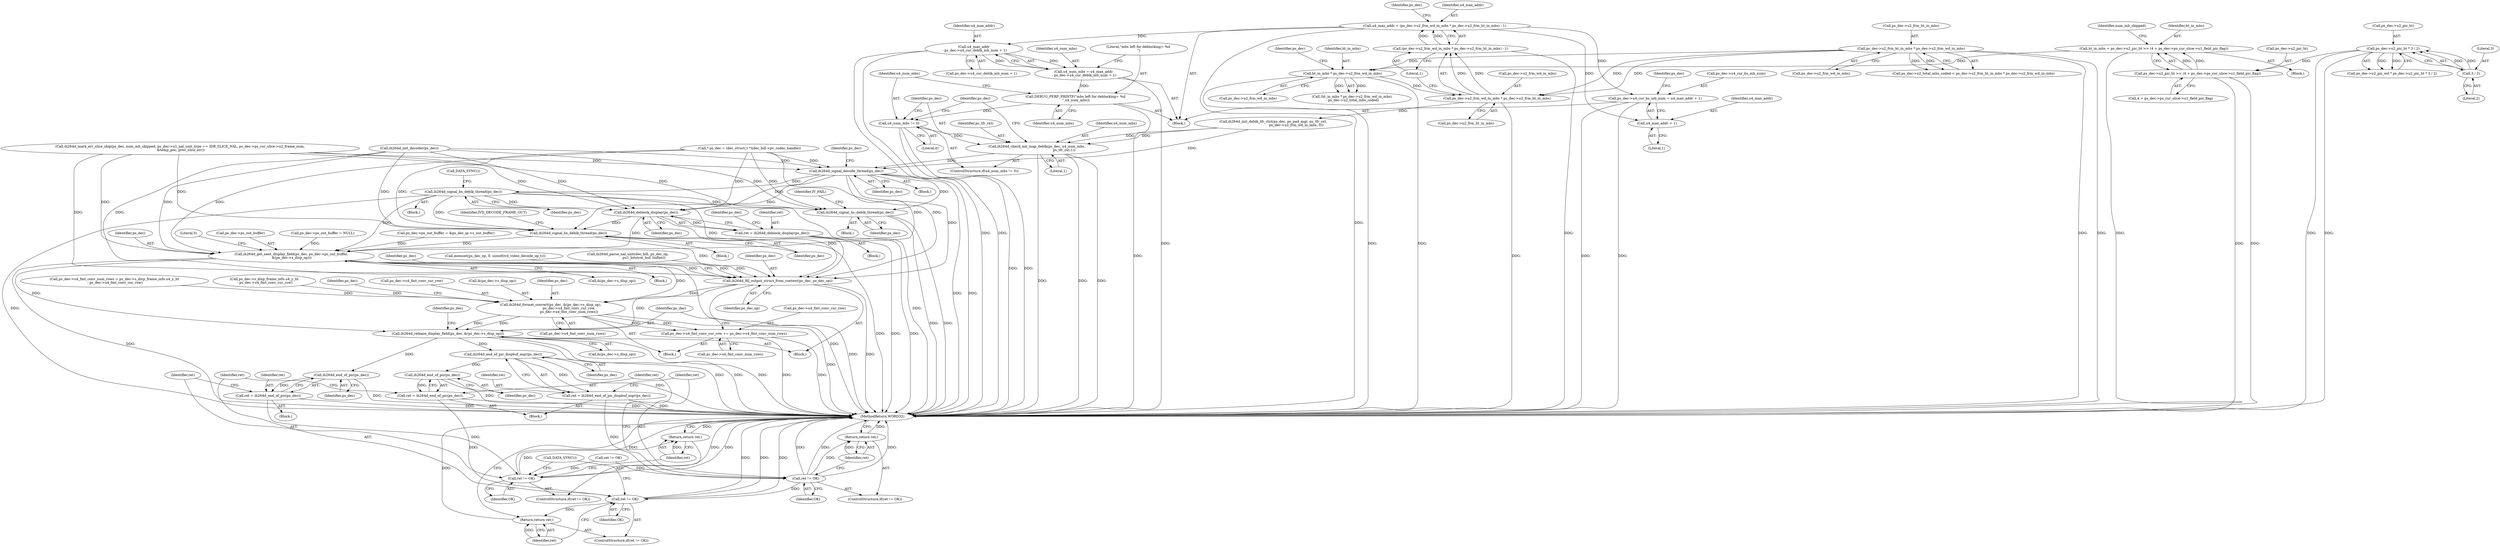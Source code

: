 digraph "0_Android_e86d3cfd2bc28dac421092106751e5638d54a848@integer" {
"1001708" [label="(Call,u4_max_addr = (ps_dec->u2_frm_wd_in_mbs * ps_dec->u2_frm_ht_in_mbs) - 1)"];
"1001710" [label="(Call,(ps_dec->u2_frm_wd_in_mbs * ps_dec->u2_frm_ht_in_mbs) - 1)"];
"1001711" [label="(Call,ps_dec->u2_frm_wd_in_mbs * ps_dec->u2_frm_ht_in_mbs)"];
"1001515" [label="(Call,ps_dec->u2_frm_ht_in_mbs * ps_dec->u2_frm_wd_in_mbs)"];
"1001544" [label="(Call,ht_in_mbs * ps_dec->u2_frm_wd_in_mbs)"];
"1001528" [label="(Call,ht_in_mbs = ps_dec->u2_pic_ht >> (4 + ps_dec->ps_cur_slice->u1_field_pic_flag))"];
"1001530" [label="(Call,ps_dec->u2_pic_ht >> (4 + ps_dec->ps_cur_slice->u1_field_pic_flag))"];
"1001049" [label="(Call,ps_dec->u2_pic_ht * 3 / 2)"];
"1001053" [label="(Call,3 / 2)"];
"1001719" [label="(Call,ps_dec->u4_cur_bs_mb_num = u4_max_addr + 1)"];
"1001723" [label="(Call,u4_max_addr + 1)"];
"1001736" [label="(Call,u4_max_addr\n - ps_dec->u4_cur_deblk_mb_num + 1)"];
"1001734" [label="(Call,u4_num_mbs = u4_max_addr\n - ps_dec->u4_cur_deblk_mb_num + 1)"];
"1001743" [label="(Call,DEBUG_PERF_PRINTF(\"mbs left for deblocking= %d \n\",u4_num_mbs))"];
"1001747" [label="(Call,u4_num_mbs != 0)"];
"1001750" [label="(Call,ih264d_check_mb_map_deblk(ps_dec, u4_num_mbs,\n                                                   ps_tfr_cxt,1))"];
"1001760" [label="(Call,ih264d_signal_decode_thread(ps_dec))"];
"1001769" [label="(Call,ih264d_signal_bs_deblk_thread(ps_dec))"];
"1001868" [label="(Call,ih264d_signal_bs_deblk_thread(ps_dec))"];
"1001933" [label="(Call,ih264d_deblock_display(ps_dec))"];
"1001931" [label="(Call,ret = ih264d_deblock_display(ps_dec))"];
"1002048" [label="(Call,ih264d_signal_bs_deblk_thread(ps_dec))"];
"1002062" [label="(Call,ih264d_get_next_display_field(ps_dec, ps_dec->ps_out_buffer,\n &(ps_dec->s_disp_op)))"];
"1002090" [label="(Call,ih264d_fill_output_struct_from_context(ps_dec, ps_dec_op))"];
"1002121" [label="(Call,ih264d_format_convert(ps_dec, &(ps_dec->s_disp_op),\n                                  ps_dec->u4_fmt_conv_cur_row,\n                                  ps_dec->u4_fmt_conv_num_rows))"];
"1002133" [label="(Call,ps_dec->u4_fmt_conv_cur_row += ps_dec->u4_fmt_conv_num_rows)"];
"1002140" [label="(Call,ih264d_release_display_field(ps_dec, &(ps_dec->s_disp_op)))"];
"1002232" [label="(Call,ih264d_end_of_pic_dispbuf_mgr(ps_dec))"];
"1002230" [label="(Call,ret = ih264d_end_of_pic_dispbuf_mgr(ps_dec))"];
"1002235" [label="(Call,ret != OK)"];
"1002238" [label="(Return,return ret;)"];
"1002245" [label="(Call,ret != OK)"];
"1002248" [label="(Return,return ret;)"];
"1002242" [label="(Call,ih264d_end_of_pic(ps_dec))"];
"1002240" [label="(Call,ret = ih264d_end_of_pic(ps_dec))"];
"1002254" [label="(Call,ih264d_end_of_pic(ps_dec))"];
"1002252" [label="(Call,ret = ih264d_end_of_pic(ps_dec))"];
"1002257" [label="(Call,ret != OK)"];
"1002260" [label="(Return,return ret;)"];
"1002257" [label="(Call,ret != OK)"];
"1002248" [label="(Return,return ret;)"];
"1001725" [label="(Literal,1)"];
"1001531" [label="(Call,ps_dec->u2_pic_ht)"];
"1001519" [label="(Call,ps_dec->u2_frm_wd_in_mbs)"];
"1001054" [label="(Literal,3)"];
"1002141" [label="(Identifier,ps_dec)"];
"1002233" [label="(Identifier,ps_dec)"];
"1001543" [label="(Call,(ht_in_mbs * ps_dec->u2_frm_wd_in_mbs)\n - ps_dec->u2_total_mbs_coded)"];
"1002134" [label="(Call,ps_dec->u4_fmt_conv_cur_row)"];
"1001530" [label="(Call,ps_dec->u2_pic_ht >> (4 + ps_dec->ps_cur_slice->u1_field_pic_flag))"];
"1002262" [label="(Call,DATA_SYNC())"];
"1002238" [label="(Return,return ret;)"];
"1001747" [label="(Call,u4_num_mbs != 0)"];
"1001761" [label="(Identifier,ps_dec)"];
"1002121" [label="(Call,ih264d_format_convert(ps_dec, &(ps_dec->s_disp_op),\n                                  ps_dec->u4_fmt_conv_cur_row,\n                                  ps_dec->u4_fmt_conv_num_rows))"];
"1002150" [label="(Identifier,ps_dec)"];
"1002048" [label="(Call,ih264d_signal_bs_deblk_thread(ps_dec))"];
"1002107" [label="(Block,)"];
"1002234" [label="(ControlStructure,if(ret != OK))"];
"1002054" [label="(Identifier,IVD_DECODE_FRAME_OUT)"];
"1002063" [label="(Identifier,ps_dec)"];
"1001710" [label="(Call,(ps_dec->u2_frm_wd_in_mbs * ps_dec->u2_frm_ht_in_mbs) - 1)"];
"1001050" [label="(Call,ps_dec->u2_pic_ht)"];
"1002235" [label="(Call,ret != OK)"];
"1001721" [label="(Identifier,ps_dec)"];
"1001516" [label="(Call,ps_dec->u2_frm_ht_in_mbs)"];
"1002244" [label="(ControlStructure,if(ret != OK))"];
"1001511" [label="(Call,ps_dec->u2_total_mbs_coded < ps_dec->u2_frm_ht_in_mbs * ps_dec->u2_frm_wd_in_mbs)"];
"1001933" [label="(Call,ih264d_deblock_display(ps_dec))"];
"1001049" [label="(Call,ps_dec->u2_pic_ht * 3 / 2)"];
"1002092" [label="(Identifier,ps_dec_op)"];
"1001584" [label="(Call,ih264d_mark_err_slice_skip(ps_dec, num_mb_skipped, ps_dec->u1_nal_unit_type == IDR_SLICE_NAL, ps_dec->ps_cur_slice->u2_frame_num,\n &temp_poc, prev_slice_err))"];
"1002261" [label="(Identifier,ret)"];
"1002231" [label="(Identifier,ret)"];
"1001053" [label="(Call,3 / 2)"];
"1001754" [label="(Literal,1)"];
"1001769" [label="(Call,ih264d_signal_bs_deblk_thread(ps_dec))"];
"1001743" [label="(Call,DEBUG_PERF_PRINTF(\"mbs left for deblocking= %d \n\",u4_num_mbs))"];
"1002270" [label="(MethodReturn,WORD32)"];
"1001723" [label="(Call,u4_max_addr + 1)"];
"1001745" [label="(Identifier,u4_num_mbs)"];
"1002230" [label="(Call,ret = ih264d_end_of_pic_dispbuf_mgr(ps_dec))"];
"1001738" [label="(Call,ps_dec->u4_cur_deblk_mb_num + 1)"];
"1002142" [label="(Call,&(ps_dec->s_disp_op))"];
"1002229" [label="(Block,)"];
"1002073" [label="(Literal,0)"];
"1002253" [label="(Identifier,ret)"];
"1001736" [label="(Call,u4_max_addr\n - ps_dec->u4_cur_deblk_mb_num + 1)"];
"1001868" [label="(Call,ih264d_signal_bs_deblk_thread(ps_dec))"];
"1001542" [label="(Identifier,num_mb_skipped)"];
"1001867" [label="(Block,)"];
"1001757" [label="(Identifier,ps_dec)"];
"1001744" [label="(Literal,\"mbs left for deblocking= %d \n\")"];
"1001546" [label="(Call,ps_dec->u2_frm_wd_in_mbs)"];
"1001727" [label="(Identifier,ps_dec)"];
"1001765" [label="(Identifier,ps_dec)"];
"1001931" [label="(Call,ret = ih264d_deblock_display(ps_dec))"];
"1002108" [label="(Call,ps_dec->u4_fmt_conv_num_rows = ps_dec->s_disp_frame_info.u4_y_ht\n - ps_dec->u4_fmt_conv_cur_row)"];
"1001724" [label="(Identifier,u4_max_addr)"];
"1002245" [label="(Call,ret != OK)"];
"1001515" [label="(Call,ps_dec->u2_frm_ht_in_mbs * ps_dec->u2_frm_wd_in_mbs)"];
"1002050" [label="(Block,)"];
"1001715" [label="(Call,ps_dec->u2_frm_ht_in_mbs)"];
"1002096" [label="(Identifier,ps_dec)"];
"1002232" [label="(Call,ih264d_end_of_pic_dispbuf_mgr(ps_dec))"];
"1001934" [label="(Identifier,ps_dec)"];
"1001712" [label="(Call,ps_dec->u2_frm_wd_in_mbs)"];
"1002049" [label="(Identifier,ps_dec)"];
"1001708" [label="(Call,u4_max_addr = (ps_dec->u2_frm_wd_in_mbs * ps_dec->u2_frm_ht_in_mbs) - 1)"];
"1001528" [label="(Call,ht_in_mbs = ps_dec->u2_pic_ht >> (4 + ps_dec->ps_cur_slice->u1_field_pic_flag))"];
"1002252" [label="(Call,ret = ih264d_end_of_pic(ps_dec))"];
"1002112" [label="(Call,ps_dec->s_disp_frame_info.u4_y_ht\n - ps_dec->u4_fmt_conv_cur_row)"];
"1000233" [label="(Call,memset(ps_dec_op, 0, sizeof(ivd_video_decode_op_t)))"];
"1002064" [label="(Call,ps_dec->ps_out_buffer)"];
"1002256" [label="(ControlStructure,if(ret != OK))"];
"1001529" [label="(Identifier,ht_in_mbs)"];
"1002242" [label="(Call,ih264d_end_of_pic(ps_dec))"];
"1001749" [label="(Literal,0)"];
"1001719" [label="(Call,ps_dec->u4_cur_bs_mb_num = u4_max_addr + 1)"];
"1001871" [label="(Identifier,IV_FAIL)"];
"1002135" [label="(Identifier,ps_dec)"];
"1002130" [label="(Call,ps_dec->u4_fmt_conv_num_rows)"];
"1001544" [label="(Call,ht_in_mbs * ps_dec->u2_frm_wd_in_mbs)"];
"1001737" [label="(Identifier,u4_max_addr)"];
"1002047" [label="(Block,)"];
"1001045" [label="(Call,ps_dec->u2_pic_wd * ps_dec->u2_pic_ht * 3 / 2)"];
"1002237" [label="(Identifier,OK)"];
"1002127" [label="(Call,ps_dec->u4_fmt_conv_cur_row)"];
"1001711" [label="(Call,ps_dec->u2_frm_wd_in_mbs * ps_dec->u2_frm_ht_in_mbs)"];
"1001055" [label="(Literal,2)"];
"1001664" [label="(Block,)"];
"1002133" [label="(Call,ps_dec->u4_fmt_conv_cur_row += ps_dec->u4_fmt_conv_num_rows)"];
"1002251" [label="(Block,)"];
"1000317" [label="(Call,ps_dec->ps_out_buffer = NULL)"];
"1002255" [label="(Identifier,ps_dec)"];
"1002259" [label="(Identifier,OK)"];
"1001534" [label="(Call,4 + ps_dec->ps_cur_slice->u1_field_pic_flag)"];
"1001718" [label="(Literal,1)"];
"1001735" [label="(Identifier,u4_num_mbs)"];
"1002123" [label="(Call,&(ps_dec->s_disp_op))"];
"1001550" [label="(Identifier,ps_dec)"];
"1002239" [label="(Identifier,ret)"];
"1000330" [label="(Call,ps_dec->ps_out_buffer = &ps_dec_ip->s_out_buffer)"];
"1002246" [label="(Identifier,ret)"];
"1001746" [label="(ControlStructure,if(u4_num_mbs != 0))"];
"1001709" [label="(Identifier,u4_max_addr)"];
"1001750" [label="(Call,ih264d_check_mb_map_deblk(ps_dec, u4_num_mbs,\n                                                   ps_tfr_cxt,1))"];
"1000159" [label="(Call,* ps_dec = (dec_struct_t *)(dec_hdl->pv_codec_handle))"];
"1001752" [label="(Identifier,u4_num_mbs)"];
"1002067" [label="(Call,&(ps_dec->s_disp_op))"];
"1001318" [label="(Call,ih264d_parse_nal_unit(dec_hdl, ps_dec_op,\n                              pu1_bitstrm_buf, buflen))"];
"1001692" [label="(Block,)"];
"1001771" [label="(Call,DATA_SYNC())"];
"1002140" [label="(Call,ih264d_release_display_field(ps_dec, &(ps_dec->s_disp_op)))"];
"1001734" [label="(Call,u4_num_mbs = u4_max_addr\n - ps_dec->u4_cur_deblk_mb_num + 1)"];
"1001324" [label="(Call,ret != OK)"];
"1001760" [label="(Call,ih264d_signal_decode_thread(ps_dec))"];
"1001938" [label="(Identifier,ps_dec)"];
"1001748" [label="(Identifier,u4_num_mbs)"];
"1002254" [label="(Call,ih264d_end_of_pic(ps_dec))"];
"1002236" [label="(Identifier,ret)"];
"1002062" [label="(Call,ih264d_get_next_display_field(ps_dec, ps_dec->ps_out_buffer,\n &(ps_dec->s_disp_op)))"];
"1002247" [label="(Identifier,OK)"];
"1002240" [label="(Call,ret = ih264d_end_of_pic(ps_dec))"];
"1001726" [label="(Call,ih264d_init_deblk_tfr_ctxt(ps_dec, ps_pad_mgr, ps_tfr_cxt,\n                                           ps_dec->u2_frm_wd_in_mbs, 0))"];
"1002249" [label="(Identifier,ret)"];
"1001770" [label="(Identifier,ps_dec)"];
"1002061" [label="(Block,)"];
"1001930" [label="(Block,)"];
"1001751" [label="(Identifier,ps_dec)"];
"1002241" [label="(Identifier,ret)"];
"1000918" [label="(Call,ih264d_init_decoder(ps_dec))"];
"1002258" [label="(Identifier,ret)"];
"1002122" [label="(Identifier,ps_dec)"];
"1002091" [label="(Identifier,ps_dec)"];
"1001932" [label="(Identifier,ret)"];
"1001720" [label="(Call,ps_dec->u4_cur_bs_mb_num)"];
"1001545" [label="(Identifier,ht_in_mbs)"];
"1001753" [label="(Identifier,ps_tfr_cxt)"];
"1001869" [label="(Identifier,ps_dec)"];
"1002243" [label="(Identifier,ps_dec)"];
"1001768" [label="(Block,)"];
"1001522" [label="(Block,)"];
"1002137" [label="(Call,ps_dec->u4_fmt_conv_num_rows)"];
"1002090" [label="(Call,ih264d_fill_output_struct_from_context(ps_dec, ps_dec_op))"];
"1002260" [label="(Return,return ret;)"];
"1001708" -> "1001692"  [label="AST: "];
"1001708" -> "1001710"  [label="CFG: "];
"1001709" -> "1001708"  [label="AST: "];
"1001710" -> "1001708"  [label="AST: "];
"1001721" -> "1001708"  [label="CFG: "];
"1001708" -> "1002270"  [label="DDG: "];
"1001710" -> "1001708"  [label="DDG: "];
"1001710" -> "1001708"  [label="DDG: "];
"1001708" -> "1001719"  [label="DDG: "];
"1001708" -> "1001723"  [label="DDG: "];
"1001708" -> "1001736"  [label="DDG: "];
"1001710" -> "1001718"  [label="CFG: "];
"1001711" -> "1001710"  [label="AST: "];
"1001718" -> "1001710"  [label="AST: "];
"1001710" -> "1002270"  [label="DDG: "];
"1001711" -> "1001710"  [label="DDG: "];
"1001711" -> "1001710"  [label="DDG: "];
"1001711" -> "1001715"  [label="CFG: "];
"1001712" -> "1001711"  [label="AST: "];
"1001715" -> "1001711"  [label="AST: "];
"1001718" -> "1001711"  [label="CFG: "];
"1001711" -> "1002270"  [label="DDG: "];
"1001515" -> "1001711"  [label="DDG: "];
"1001515" -> "1001711"  [label="DDG: "];
"1001544" -> "1001711"  [label="DDG: "];
"1001711" -> "1001726"  [label="DDG: "];
"1001515" -> "1001511"  [label="AST: "];
"1001515" -> "1001519"  [label="CFG: "];
"1001516" -> "1001515"  [label="AST: "];
"1001519" -> "1001515"  [label="AST: "];
"1001511" -> "1001515"  [label="CFG: "];
"1001515" -> "1002270"  [label="DDG: "];
"1001515" -> "1002270"  [label="DDG: "];
"1001515" -> "1001511"  [label="DDG: "];
"1001515" -> "1001511"  [label="DDG: "];
"1001515" -> "1001544"  [label="DDG: "];
"1001544" -> "1001543"  [label="AST: "];
"1001544" -> "1001546"  [label="CFG: "];
"1001545" -> "1001544"  [label="AST: "];
"1001546" -> "1001544"  [label="AST: "];
"1001550" -> "1001544"  [label="CFG: "];
"1001544" -> "1002270"  [label="DDG: "];
"1001544" -> "1002270"  [label="DDG: "];
"1001544" -> "1001543"  [label="DDG: "];
"1001544" -> "1001543"  [label="DDG: "];
"1001528" -> "1001544"  [label="DDG: "];
"1001528" -> "1001522"  [label="AST: "];
"1001528" -> "1001530"  [label="CFG: "];
"1001529" -> "1001528"  [label="AST: "];
"1001530" -> "1001528"  [label="AST: "];
"1001542" -> "1001528"  [label="CFG: "];
"1001528" -> "1002270"  [label="DDG: "];
"1001530" -> "1001528"  [label="DDG: "];
"1001530" -> "1001528"  [label="DDG: "];
"1001530" -> "1001534"  [label="CFG: "];
"1001531" -> "1001530"  [label="AST: "];
"1001534" -> "1001530"  [label="AST: "];
"1001530" -> "1002270"  [label="DDG: "];
"1001530" -> "1002270"  [label="DDG: "];
"1001049" -> "1001530"  [label="DDG: "];
"1001049" -> "1001045"  [label="AST: "];
"1001049" -> "1001053"  [label="CFG: "];
"1001050" -> "1001049"  [label="AST: "];
"1001053" -> "1001049"  [label="AST: "];
"1001045" -> "1001049"  [label="CFG: "];
"1001049" -> "1002270"  [label="DDG: "];
"1001049" -> "1002270"  [label="DDG: "];
"1001049" -> "1001045"  [label="DDG: "];
"1001049" -> "1001045"  [label="DDG: "];
"1001053" -> "1001049"  [label="DDG: "];
"1001053" -> "1001049"  [label="DDG: "];
"1001053" -> "1001055"  [label="CFG: "];
"1001054" -> "1001053"  [label="AST: "];
"1001055" -> "1001053"  [label="AST: "];
"1001719" -> "1001692"  [label="AST: "];
"1001719" -> "1001723"  [label="CFG: "];
"1001720" -> "1001719"  [label="AST: "];
"1001723" -> "1001719"  [label="AST: "];
"1001727" -> "1001719"  [label="CFG: "];
"1001719" -> "1002270"  [label="DDG: "];
"1001719" -> "1002270"  [label="DDG: "];
"1001723" -> "1001725"  [label="CFG: "];
"1001724" -> "1001723"  [label="AST: "];
"1001725" -> "1001723"  [label="AST: "];
"1001736" -> "1001734"  [label="AST: "];
"1001736" -> "1001738"  [label="CFG: "];
"1001737" -> "1001736"  [label="AST: "];
"1001738" -> "1001736"  [label="AST: "];
"1001734" -> "1001736"  [label="CFG: "];
"1001736" -> "1002270"  [label="DDG: "];
"1001736" -> "1002270"  [label="DDG: "];
"1001736" -> "1001734"  [label="DDG: "];
"1001736" -> "1001734"  [label="DDG: "];
"1001734" -> "1001692"  [label="AST: "];
"1001735" -> "1001734"  [label="AST: "];
"1001744" -> "1001734"  [label="CFG: "];
"1001734" -> "1002270"  [label="DDG: "];
"1001734" -> "1001743"  [label="DDG: "];
"1001743" -> "1001692"  [label="AST: "];
"1001743" -> "1001745"  [label="CFG: "];
"1001744" -> "1001743"  [label="AST: "];
"1001745" -> "1001743"  [label="AST: "];
"1001748" -> "1001743"  [label="CFG: "];
"1001743" -> "1002270"  [label="DDG: "];
"1001743" -> "1001747"  [label="DDG: "];
"1001747" -> "1001746"  [label="AST: "];
"1001747" -> "1001749"  [label="CFG: "];
"1001748" -> "1001747"  [label="AST: "];
"1001749" -> "1001747"  [label="AST: "];
"1001751" -> "1001747"  [label="CFG: "];
"1001757" -> "1001747"  [label="CFG: "];
"1001747" -> "1002270"  [label="DDG: "];
"1001747" -> "1002270"  [label="DDG: "];
"1001747" -> "1001750"  [label="DDG: "];
"1001750" -> "1001746"  [label="AST: "];
"1001750" -> "1001754"  [label="CFG: "];
"1001751" -> "1001750"  [label="AST: "];
"1001752" -> "1001750"  [label="AST: "];
"1001753" -> "1001750"  [label="AST: "];
"1001754" -> "1001750"  [label="AST: "];
"1001757" -> "1001750"  [label="CFG: "];
"1001750" -> "1002270"  [label="DDG: "];
"1001750" -> "1002270"  [label="DDG: "];
"1001750" -> "1002270"  [label="DDG: "];
"1001726" -> "1001750"  [label="DDG: "];
"1001726" -> "1001750"  [label="DDG: "];
"1001750" -> "1001760"  [label="DDG: "];
"1001760" -> "1001664"  [label="AST: "];
"1001760" -> "1001761"  [label="CFG: "];
"1001761" -> "1001760"  [label="AST: "];
"1001765" -> "1001760"  [label="CFG: "];
"1001760" -> "1002270"  [label="DDG: "];
"1001760" -> "1002270"  [label="DDG: "];
"1000918" -> "1001760"  [label="DDG: "];
"1000159" -> "1001760"  [label="DDG: "];
"1001726" -> "1001760"  [label="DDG: "];
"1001584" -> "1001760"  [label="DDG: "];
"1001760" -> "1001769"  [label="DDG: "];
"1001760" -> "1001868"  [label="DDG: "];
"1001760" -> "1001933"  [label="DDG: "];
"1001760" -> "1002048"  [label="DDG: "];
"1001760" -> "1002062"  [label="DDG: "];
"1001760" -> "1002090"  [label="DDG: "];
"1001769" -> "1001768"  [label="AST: "];
"1001769" -> "1001770"  [label="CFG: "];
"1001770" -> "1001769"  [label="AST: "];
"1001771" -> "1001769"  [label="CFG: "];
"1001769" -> "1002270"  [label="DDG: "];
"1001769" -> "1002270"  [label="DDG: "];
"1001769" -> "1001868"  [label="DDG: "];
"1001769" -> "1001933"  [label="DDG: "];
"1001769" -> "1002048"  [label="DDG: "];
"1001769" -> "1002062"  [label="DDG: "];
"1001769" -> "1002090"  [label="DDG: "];
"1001868" -> "1001867"  [label="AST: "];
"1001868" -> "1001869"  [label="CFG: "];
"1001869" -> "1001868"  [label="AST: "];
"1001871" -> "1001868"  [label="CFG: "];
"1001868" -> "1002270"  [label="DDG: "];
"1001868" -> "1002270"  [label="DDG: "];
"1000918" -> "1001868"  [label="DDG: "];
"1000159" -> "1001868"  [label="DDG: "];
"1001584" -> "1001868"  [label="DDG: "];
"1001933" -> "1001931"  [label="AST: "];
"1001933" -> "1001934"  [label="CFG: "];
"1001934" -> "1001933"  [label="AST: "];
"1001931" -> "1001933"  [label="CFG: "];
"1001933" -> "1001931"  [label="DDG: "];
"1000918" -> "1001933"  [label="DDG: "];
"1000159" -> "1001933"  [label="DDG: "];
"1001584" -> "1001933"  [label="DDG: "];
"1001933" -> "1002048"  [label="DDG: "];
"1001933" -> "1002062"  [label="DDG: "];
"1001933" -> "1002090"  [label="DDG: "];
"1001931" -> "1001930"  [label="AST: "];
"1001932" -> "1001931"  [label="AST: "];
"1001938" -> "1001931"  [label="CFG: "];
"1001931" -> "1002270"  [label="DDG: "];
"1001931" -> "1002270"  [label="DDG: "];
"1002048" -> "1002047"  [label="AST: "];
"1002048" -> "1002049"  [label="CFG: "];
"1002049" -> "1002048"  [label="AST: "];
"1002054" -> "1002048"  [label="CFG: "];
"1002048" -> "1002270"  [label="DDG: "];
"1000918" -> "1002048"  [label="DDG: "];
"1000159" -> "1002048"  [label="DDG: "];
"1001584" -> "1002048"  [label="DDG: "];
"1002048" -> "1002062"  [label="DDG: "];
"1002048" -> "1002090"  [label="DDG: "];
"1002062" -> "1002061"  [label="AST: "];
"1002062" -> "1002067"  [label="CFG: "];
"1002063" -> "1002062"  [label="AST: "];
"1002064" -> "1002062"  [label="AST: "];
"1002067" -> "1002062"  [label="AST: "];
"1002073" -> "1002062"  [label="CFG: "];
"1002062" -> "1002270"  [label="DDG: "];
"1002062" -> "1002270"  [label="DDG: "];
"1000918" -> "1002062"  [label="DDG: "];
"1000159" -> "1002062"  [label="DDG: "];
"1001584" -> "1002062"  [label="DDG: "];
"1000330" -> "1002062"  [label="DDG: "];
"1000317" -> "1002062"  [label="DDG: "];
"1002062" -> "1002090"  [label="DDG: "];
"1002062" -> "1002121"  [label="DDG: "];
"1002062" -> "1002140"  [label="DDG: "];
"1002090" -> "1002050"  [label="AST: "];
"1002090" -> "1002092"  [label="CFG: "];
"1002091" -> "1002090"  [label="AST: "];
"1002092" -> "1002090"  [label="AST: "];
"1002096" -> "1002090"  [label="CFG: "];
"1002090" -> "1002270"  [label="DDG: "];
"1002090" -> "1002270"  [label="DDG: "];
"1000918" -> "1002090"  [label="DDG: "];
"1000159" -> "1002090"  [label="DDG: "];
"1001584" -> "1002090"  [label="DDG: "];
"1001318" -> "1002090"  [label="DDG: "];
"1000233" -> "1002090"  [label="DDG: "];
"1002090" -> "1002121"  [label="DDG: "];
"1002090" -> "1002140"  [label="DDG: "];
"1002121" -> "1002107"  [label="AST: "];
"1002121" -> "1002130"  [label="CFG: "];
"1002122" -> "1002121"  [label="AST: "];
"1002123" -> "1002121"  [label="AST: "];
"1002127" -> "1002121"  [label="AST: "];
"1002130" -> "1002121"  [label="AST: "];
"1002135" -> "1002121"  [label="CFG: "];
"1002121" -> "1002270"  [label="DDG: "];
"1002112" -> "1002121"  [label="DDG: "];
"1002108" -> "1002121"  [label="DDG: "];
"1002121" -> "1002133"  [label="DDG: "];
"1002121" -> "1002133"  [label="DDG: "];
"1002121" -> "1002140"  [label="DDG: "];
"1002121" -> "1002140"  [label="DDG: "];
"1002133" -> "1002107"  [label="AST: "];
"1002133" -> "1002137"  [label="CFG: "];
"1002134" -> "1002133"  [label="AST: "];
"1002137" -> "1002133"  [label="AST: "];
"1002141" -> "1002133"  [label="CFG: "];
"1002133" -> "1002270"  [label="DDG: "];
"1002133" -> "1002270"  [label="DDG: "];
"1002140" -> "1002050"  [label="AST: "];
"1002140" -> "1002142"  [label="CFG: "];
"1002141" -> "1002140"  [label="AST: "];
"1002142" -> "1002140"  [label="AST: "];
"1002150" -> "1002140"  [label="CFG: "];
"1002140" -> "1002270"  [label="DDG: "];
"1002140" -> "1002270"  [label="DDG: "];
"1002140" -> "1002270"  [label="DDG: "];
"1002140" -> "1002232"  [label="DDG: "];
"1002140" -> "1002254"  [label="DDG: "];
"1002232" -> "1002230"  [label="AST: "];
"1002232" -> "1002233"  [label="CFG: "];
"1002233" -> "1002232"  [label="AST: "];
"1002230" -> "1002232"  [label="CFG: "];
"1002232" -> "1002270"  [label="DDG: "];
"1002232" -> "1002230"  [label="DDG: "];
"1002232" -> "1002242"  [label="DDG: "];
"1002230" -> "1002229"  [label="AST: "];
"1002231" -> "1002230"  [label="AST: "];
"1002236" -> "1002230"  [label="CFG: "];
"1002230" -> "1002270"  [label="DDG: "];
"1002230" -> "1002235"  [label="DDG: "];
"1002235" -> "1002234"  [label="AST: "];
"1002235" -> "1002237"  [label="CFG: "];
"1002236" -> "1002235"  [label="AST: "];
"1002237" -> "1002235"  [label="AST: "];
"1002239" -> "1002235"  [label="CFG: "];
"1002241" -> "1002235"  [label="CFG: "];
"1002235" -> "1002270"  [label="DDG: "];
"1002235" -> "1002270"  [label="DDG: "];
"1002235" -> "1002270"  [label="DDG: "];
"1001324" -> "1002235"  [label="DDG: "];
"1002235" -> "1002238"  [label="DDG: "];
"1002235" -> "1002245"  [label="DDG: "];
"1002238" -> "1002234"  [label="AST: "];
"1002238" -> "1002239"  [label="CFG: "];
"1002239" -> "1002238"  [label="AST: "];
"1002270" -> "1002238"  [label="CFG: "];
"1002238" -> "1002270"  [label="DDG: "];
"1002239" -> "1002238"  [label="DDG: "];
"1002245" -> "1002244"  [label="AST: "];
"1002245" -> "1002247"  [label="CFG: "];
"1002246" -> "1002245"  [label="AST: "];
"1002247" -> "1002245"  [label="AST: "];
"1002249" -> "1002245"  [label="CFG: "];
"1002262" -> "1002245"  [label="CFG: "];
"1002245" -> "1002270"  [label="DDG: "];
"1002245" -> "1002270"  [label="DDG: "];
"1002245" -> "1002270"  [label="DDG: "];
"1002240" -> "1002245"  [label="DDG: "];
"1002245" -> "1002248"  [label="DDG: "];
"1002248" -> "1002244"  [label="AST: "];
"1002248" -> "1002249"  [label="CFG: "];
"1002249" -> "1002248"  [label="AST: "];
"1002270" -> "1002248"  [label="CFG: "];
"1002248" -> "1002270"  [label="DDG: "];
"1002249" -> "1002248"  [label="DDG: "];
"1002242" -> "1002240"  [label="AST: "];
"1002242" -> "1002243"  [label="CFG: "];
"1002243" -> "1002242"  [label="AST: "];
"1002240" -> "1002242"  [label="CFG: "];
"1002242" -> "1002270"  [label="DDG: "];
"1002242" -> "1002240"  [label="DDG: "];
"1002240" -> "1002229"  [label="AST: "];
"1002241" -> "1002240"  [label="AST: "];
"1002246" -> "1002240"  [label="CFG: "];
"1002240" -> "1002270"  [label="DDG: "];
"1002254" -> "1002252"  [label="AST: "];
"1002254" -> "1002255"  [label="CFG: "];
"1002255" -> "1002254"  [label="AST: "];
"1002252" -> "1002254"  [label="CFG: "];
"1002254" -> "1002270"  [label="DDG: "];
"1002254" -> "1002252"  [label="DDG: "];
"1002252" -> "1002251"  [label="AST: "];
"1002253" -> "1002252"  [label="AST: "];
"1002258" -> "1002252"  [label="CFG: "];
"1002252" -> "1002270"  [label="DDG: "];
"1002252" -> "1002257"  [label="DDG: "];
"1002257" -> "1002256"  [label="AST: "];
"1002257" -> "1002259"  [label="CFG: "];
"1002258" -> "1002257"  [label="AST: "];
"1002259" -> "1002257"  [label="AST: "];
"1002261" -> "1002257"  [label="CFG: "];
"1002262" -> "1002257"  [label="CFG: "];
"1002257" -> "1002270"  [label="DDG: "];
"1002257" -> "1002270"  [label="DDG: "];
"1002257" -> "1002270"  [label="DDG: "];
"1001324" -> "1002257"  [label="DDG: "];
"1002257" -> "1002260"  [label="DDG: "];
"1002260" -> "1002256"  [label="AST: "];
"1002260" -> "1002261"  [label="CFG: "];
"1002261" -> "1002260"  [label="AST: "];
"1002270" -> "1002260"  [label="CFG: "];
"1002260" -> "1002270"  [label="DDG: "];
"1002261" -> "1002260"  [label="DDG: "];
}

